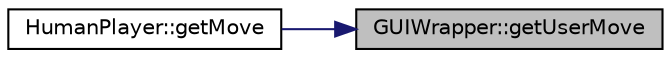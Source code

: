 digraph "GUIWrapper::getUserMove"
{
 // INTERACTIVE_SVG=YES
 // LATEX_PDF_SIZE
  edge [fontname="Helvetica",fontsize="10",labelfontname="Helvetica",labelfontsize="10"];
  node [fontname="Helvetica",fontsize="10",shape=record];
  rankdir="RL";
  Node1 [label="GUIWrapper::getUserMove",height=0.2,width=0.4,color="black", fillcolor="grey75", style="filled", fontcolor="black",tooltip=" "];
  Node1 -> Node2 [dir="back",color="midnightblue",fontsize="10",style="solid",fontname="Helvetica"];
  Node2 [label="HumanPlayer::getMove",height=0.2,width=0.4,color="black", fillcolor="white", style="filled",URL="$class_human_player.html#a018a39db440dfa6af27780dde69a2d9b",tooltip="Gets the player's move during their turn."];
}
